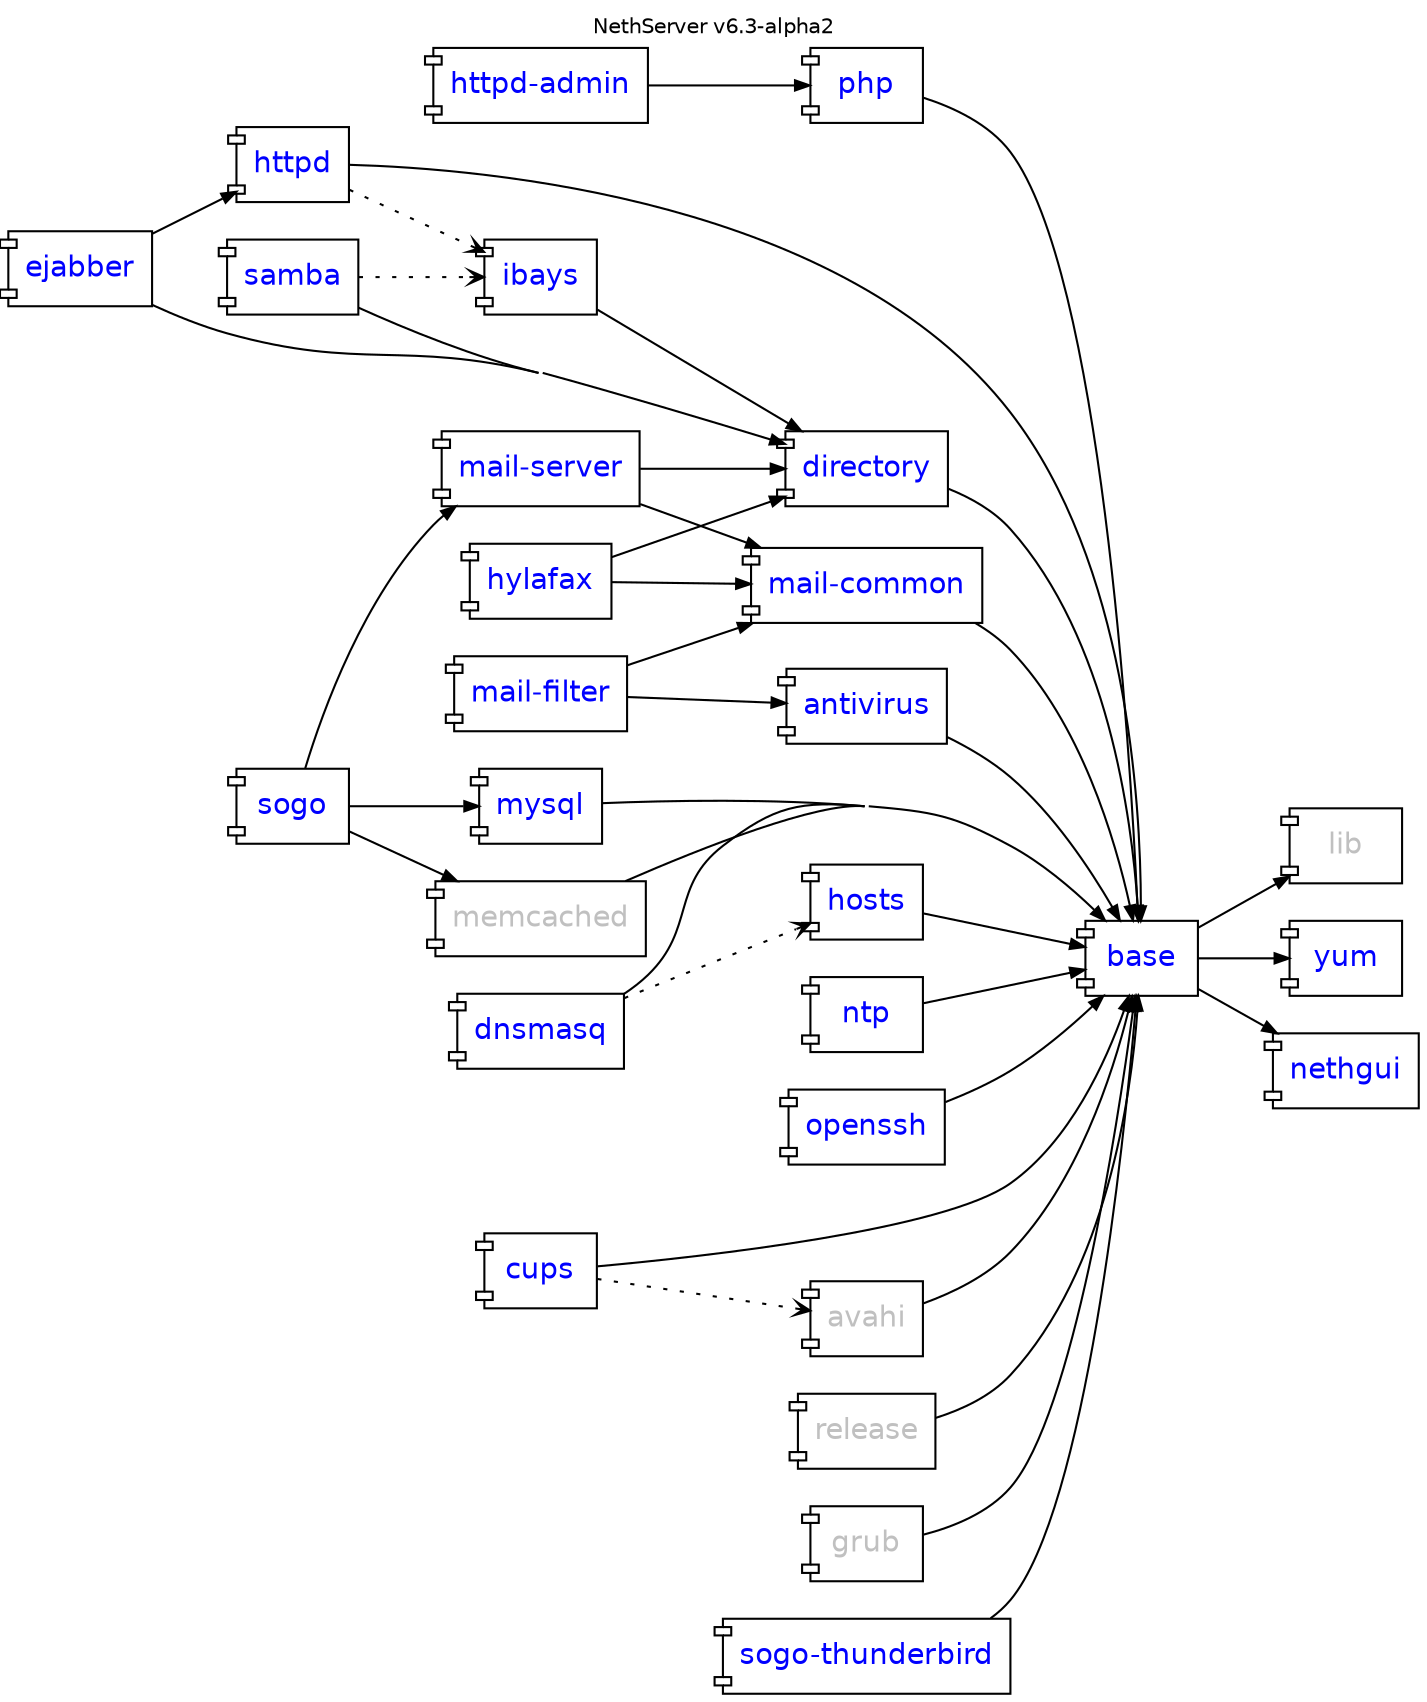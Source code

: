 digraph "v6.3-alpha2" {
    rankdir = "LR"; compound = true; concentrate = true; fontname = "Helvetica"; fontnames="svg"; fontsize=10.0; label="NethServer v6.3-alpha2"; labelloc = "t"

    node [shape="component",fontname="Helvetica"];
    edge [arrowsize=0.7];

    httpd_admin [fontcolor=blue,label="httpd-admin",URL="http://dev.nethesis.it/projects/nethserver/wiki/nethserver-httpd-admin"];
    base [fontcolor=blue,URL="http://dev.nethesis.it/projects/nethserver/wiki/nethserver-base"];
    directory [fontcolor=blue,URL="http://dev.nethesis.it/projects/nethserver/wiki/nethserver-directory"];    
    ibays [fontcolor=blue,URL="http://dev.nethesis.it/projects/nethserver/wiki/nethserver-ibays"];    
    lib [fontcolor=gray];    
    httpd [fontcolor=blue,URL="http://dev.nethesis.it/projects/nethserver/wiki/nethserver-httpd"];    
    hosts [fontcolor=blue,URL="http://dev.nethesis.it/projects/nethserver/wiki/nethserver-hosts"];
    php [fontcolor=blue,URL="http://dev.nethesis.it/projects/nethserver/wiki/nethserver-php"];
    yum [fontcolor=blue,URL="http://dev.nethesis.it/projects/nethserver/wiki/nethserver-yum"];
    ntp [fontcolor=blue,URL="http://dev.nethesis.it/projects/nethserver/wiki/nethserver-ntp"];
    dnsmasq [fontcolor=blue,URL="http://dev.nethesis.it/projects/nethserver/wiki/nethserver-dnsmasq"];
    openssh [fontcolor=blue,URL="http://dev.nethesis.it/projects/nethserver/wiki/nethserver-openssh"];
    antivirus [fontcolor=blue,URL="http://dev.nethesis.it/projects/nethserver/wiki/nethserver-antivirus"];
    avahi [fontcolor=gray];
    mysql [fontcolor=blue,URL="http://dev.nethesis.it/projects/nethserver/wiki/nethserver-mysql"];
    release [fontcolor=gray];    
    grub [fontcolor=gray];    
    memcached [fontcolor=gray];   

    nethgui [fontcolor=blue,URL="http://dev.nethesis.it/projects/nethgui"];        

    samba [fontcolor=blue,URL="http://dev.nethesis.it/projects/nethserver-samba/wiki/nethserver-samba"];    
    
    cups [fontcolor=blue,URL="http://dev.nethesis.it/projects/nethserver-cups/wiki/nethserver-cups"];
    
    hylafax [fontcolor=blue,URL="http://dev.nethesis.it/projects/nethserver-hylafax/wiki/nethserver-hylafax"];
    
    ejabber [fontcolor=blue,URL="http://dev.nethesis.it/projects/nethserver-ejabberd/wiki/nethserver-ejabberd"];
    
    mail_server [label="mail-server",fontcolor=blue,URL="http://dev.nethesis.it/projects/nethserver/wiki/nethserver-mail-server"];
    mail_filter [label="mail-filter",fontcolor=blue,URL="http://dev.nethesis.it/projects/nethserver/wiki/nethserver-mail-filter"];
    mail_common [label="mail-common",fontcolor=blue,URL="http://dev.nethesis.it/projects/nethserver/wiki/nethserver-mail-common"];
    sogo [fontcolor=blue,URL="https://dev.nethesis.it/projects/nethserver/wiki/nethserver-sogo"];        
    sogo_thunderbird [label="sogo-thunderbird",fontcolor=blue,URL="https://dev.nethesis.it/projects/nethserver/wiki/nethserver-sogo-thunderbird"];        
    
    base -> lib
    base -> nethgui
    openssh -> base
    directory -> base
    samba -> directory
    ibays -> directory
    httpd -> base
    httpd -> ibays [style=dotted,arrowhead=vee];
    dnsmasq -> hosts [style=dotted,arrowhead=vee];
    dnsmasq -> base
    hosts -> base
    httpd_admin -> php
    samba -> ibays [style=dotted,arrowhead=vee];
    base -> yum
    ntp -> base
    php -> base
    mail_server -> directory
    mail_server -> mail_common
    mail_filter -> mail_common
    mail_filter -> antivirus
    mail_common -> base
    antivirus -> base
    release -> base
    grub -> base
    cups -> base
    avahi -> base
    cups -> avahi [style=dotted,arrowhead=vee];
    ejabber -> directory
    ejabber -> httpd
    mysql -> base
    hylafax -> directory
    hylafax -> mail_common
    sogo -> memcached
    sogo -> mail_server
    sogo -> mysql
    sogo_thunderbird -> base
    memcached -> base

}
